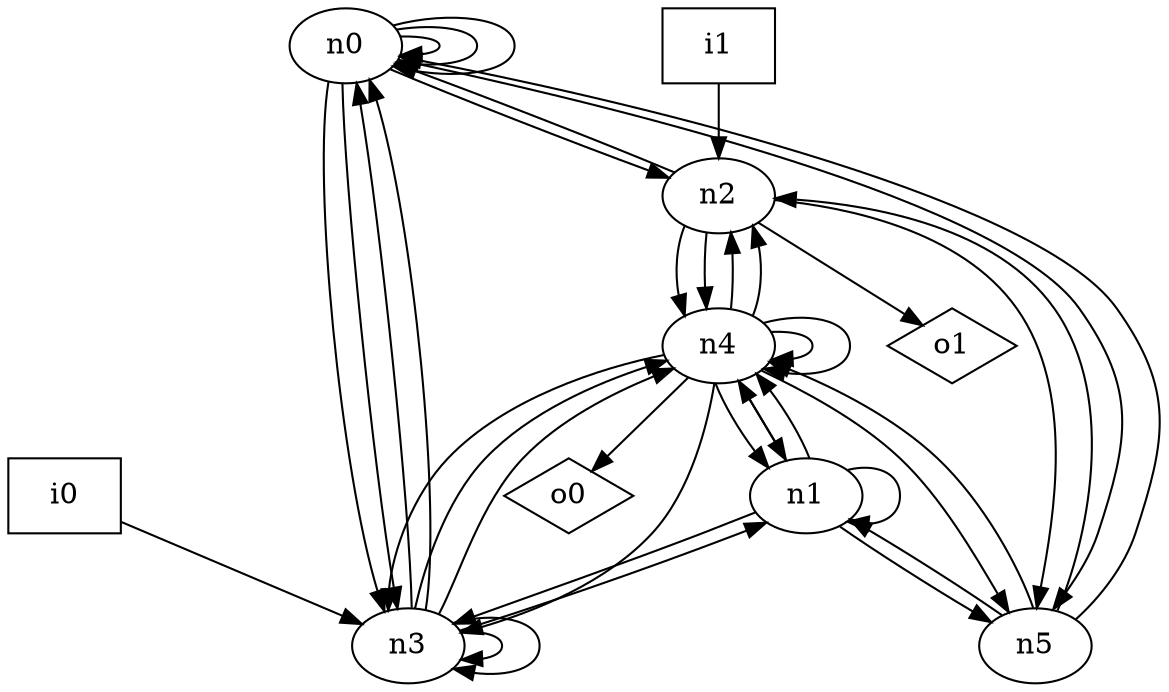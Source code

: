 digraph G {
n0 [label="n0"];
n1 [label="n1"];
n2 [label="n2"];
n3 [label="n3"];
n4 [label="n4"];
n5 [label="n5"];
n6 [label="i0",shape="box"];
n7 [label="i1",shape="box"];
n8 [label="o0",shape="diamond"];
n9 [label="o1",shape="diamond"];
n0 -> n0
n0 -> n0
n0 -> n0
n0 -> n2
n0 -> n3
n0 -> n3
n0 -> n5
n1 -> n1
n1 -> n3
n1 -> n4
n1 -> n4
n1 -> n5
n2 -> n0
n2 -> n4
n2 -> n4
n2 -> n5
n2 -> n9
n3 -> n0
n3 -> n0
n3 -> n1
n3 -> n3
n3 -> n3
n3 -> n4
n3 -> n4
n4 -> n1
n4 -> n1
n4 -> n2
n4 -> n2
n4 -> n3
n4 -> n3
n4 -> n4
n4 -> n4
n4 -> n5
n4 -> n8
n5 -> n0
n5 -> n1
n5 -> n2
n5 -> n4
n6 -> n3
n7 -> n2
}